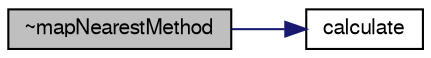 digraph "~mapNearestMethod"
{
  bgcolor="transparent";
  edge [fontname="FreeSans",fontsize="10",labelfontname="FreeSans",labelfontsize="10"];
  node [fontname="FreeSans",fontsize="10",shape=record];
  rankdir="LR";
  Node9 [label="~mapNearestMethod",height=0.2,width=0.4,color="black", fillcolor="grey75", style="filled", fontcolor="black"];
  Node9 -> Node10 [color="midnightblue",fontsize="10",style="solid",fontname="FreeSans"];
  Node10 [label="calculate",height=0.2,width=0.4,color="black",URL="$a29246.html#ab7ebc8953b403c99e1fd91f68c02882c",tooltip="Calculate addressing and weights. "];
}
